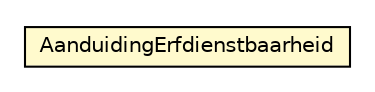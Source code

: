 #!/usr/local/bin/dot
#
# Class diagram 
# Generated by UMLGraph version R5_6-24-gf6e263 (http://www.umlgraph.org/)
#

digraph G {
	edge [fontname="Helvetica",fontsize=10,labelfontname="Helvetica",labelfontsize=10];
	node [fontname="Helvetica",fontsize=10,shape=plaintext];
	nodesep=0.25;
	ranksep=0.5;
	// nl.egem.stuf.sector.bg._0204.KDOFund.AanduidingErfdienstbaarheid
	c76241 [label=<<table title="nl.egem.stuf.sector.bg._0204.KDOFund.AanduidingErfdienstbaarheid" border="0" cellborder="1" cellspacing="0" cellpadding="2" port="p" bgcolor="lemonChiffon" href="./KDOFund.AanduidingErfdienstbaarheid.html">
		<tr><td><table border="0" cellspacing="0" cellpadding="1">
<tr><td align="center" balign="center"> AanduidingErfdienstbaarheid </td></tr>
		</table></td></tr>
		</table>>, URL="./KDOFund.AanduidingErfdienstbaarheid.html", fontname="Helvetica", fontcolor="black", fontsize=10.0];
}

